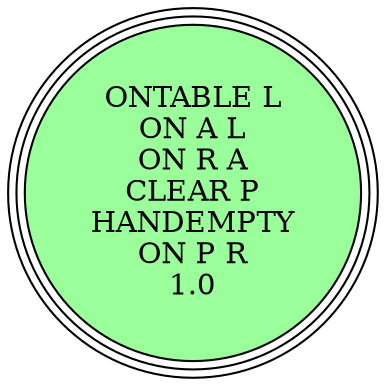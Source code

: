 digraph {
"ONTABLE L\nON A L\nON R A\nCLEAR P\nHANDEMPTY\nON P R\n1.0\n" [shape=circle, style=filled, fillcolor=palegreen1, peripheries=3];
"ONTABLE L\nON A L\nON R A\nCLEAR P\nHANDEMPTY\nON P R\n1.0\n" [shape=circle, style=filled, fillcolor=palegreen1, peripheries=3];
}
